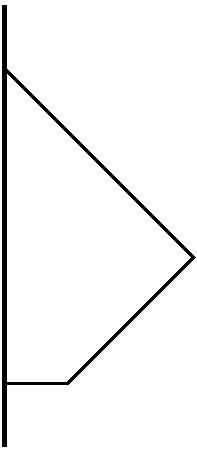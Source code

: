#FIG 3.2  Produced by xfig version 3.2.5
Landscape
Center
Metric
A4      
100.00
Single
-2
1200 2
2 1 0 3 0 7 50 -1 -1 0.000 0 0 -1 0 0 2
	 2250 1800 2250 4950
2 1 0 2 0 7 50 -1 -1 0.000 0 0 -1 0 0 4
	 2250 2250 3600 3600 2700 4500 2250 4500

